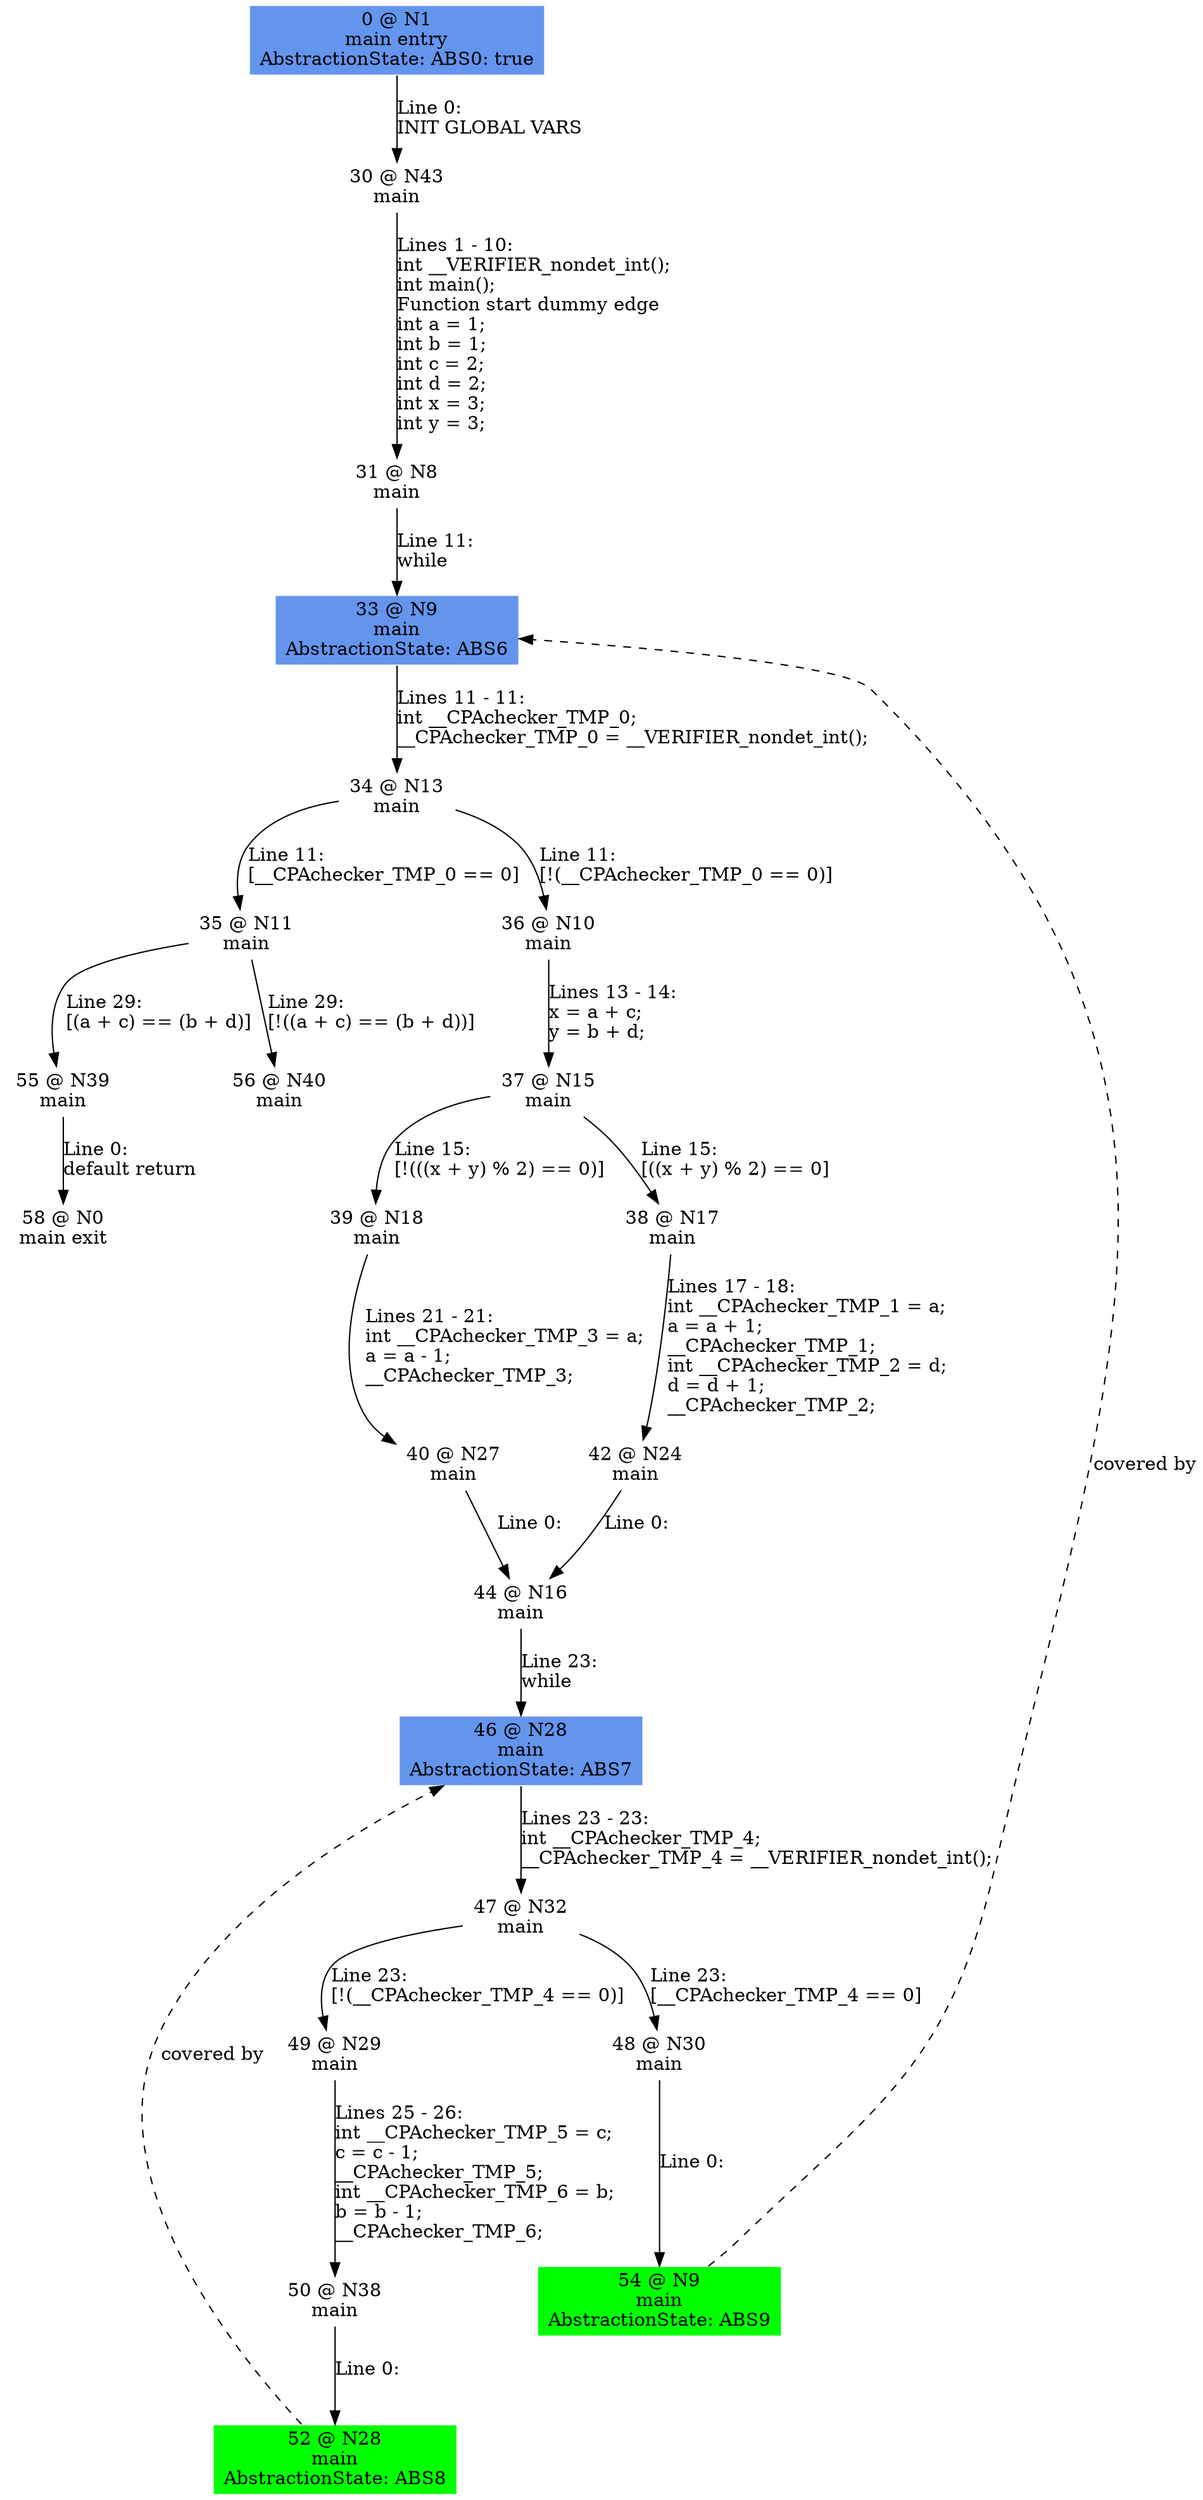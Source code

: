 digraph ARG {
node [style="filled" shape="box" color="white"]
0 [fillcolor="cornflowerblue" label="0 @ N1\nmain entry\nAbstractionState: ABS0: true\n" id="0"]
30 [label="30 @ N43\nmain\n" id="30"]
31 [label="31 @ N8\nmain\n" id="31"]
33 [fillcolor="cornflowerblue" label="33 @ N9\nmain\nAbstractionState: ABS6\n" id="33"]
34 [label="34 @ N13\nmain\n" id="34"]
36 [label="36 @ N10\nmain\n" id="36"]
37 [label="37 @ N15\nmain\n" id="37"]
39 [label="39 @ N18\nmain\n" id="39"]
40 [label="40 @ N27\nmain\n" id="40"]
44 [label="44 @ N16\nmain\n" id="44"]
46 [fillcolor="cornflowerblue" label="46 @ N28\nmain\nAbstractionState: ABS7\n" id="46"]
47 [label="47 @ N32\nmain\n" id="47"]
49 [label="49 @ N29\nmain\n" id="49"]
50 [label="50 @ N38\nmain\n" id="50"]
52 [fillcolor="green" label="52 @ N28\nmain\nAbstractionState: ABS8\n" id="52"]
48 [label="48 @ N30\nmain\n" id="48"]
54 [fillcolor="green" label="54 @ N9\nmain\nAbstractionState: ABS9\n" id="54"]
38 [label="38 @ N17\nmain\n" id="38"]
42 [label="42 @ N24\nmain\n" id="42"]
35 [label="35 @ N11\nmain\n" id="35"]
56 [label="56 @ N40\nmain\n" id="56"]
55 [label="55 @ N39\nmain\n" id="55"]
58 [label="58 @ N0\nmain exit\n" id="58"]
0 -> 30 [label="Line 0: \lINIT GLOBAL VARS\l" id="0 -> 30"]
30 -> 31 [label="Lines 1 - 10: \lint __VERIFIER_nondet_int();\lint main();\lFunction start dummy edge\lint a = 1;\lint b = 1;\lint c = 2;\lint d = 2;\lint x = 3;\lint y = 3;\l" id="30 -> 31"]
31 -> 33 [label="Line 11: \lwhile\l" id="31 -> 33"]
54 -> 33 [style="dashed" weight="0" label="covered by"]
33 -> 34 [label="Lines 11 - 11: \lint __CPAchecker_TMP_0;\l__CPAchecker_TMP_0 = __VERIFIER_nondet_int();\l" id="33 -> 34"]
34 -> 35 [label="Line 11: \l[__CPAchecker_TMP_0 == 0]\l" id="34 -> 35"]
34 -> 36 [label="Line 11: \l[!(__CPAchecker_TMP_0 == 0)]\l" id="34 -> 36"]
36 -> 37 [label="Lines 13 - 14: \lx = a + c;\ly = b + d;\l" id="36 -> 37"]
37 -> 38 [label="Line 15: \l[((x + y) % 2) == 0]\l" id="37 -> 38"]
37 -> 39 [label="Line 15: \l[!(((x + y) % 2) == 0)]\l" id="37 -> 39"]
39 -> 40 [label="Lines 21 - 21: \lint __CPAchecker_TMP_3 = a;\la = a - 1;\l__CPAchecker_TMP_3;\l" id="39 -> 40"]
40 -> 44 [label="Line 0: \l\l" id="40 -> 44"]
44 -> 46 [label="Line 23: \lwhile\l" id="44 -> 46"]
52 -> 46 [style="dashed" weight="0" label="covered by"]
46 -> 47 [label="Lines 23 - 23: \lint __CPAchecker_TMP_4;\l__CPAchecker_TMP_4 = __VERIFIER_nondet_int();\l" id="46 -> 47"]
47 -> 48 [label="Line 23: \l[__CPAchecker_TMP_4 == 0]\l" id="47 -> 48"]
47 -> 49 [label="Line 23: \l[!(__CPAchecker_TMP_4 == 0)]\l" id="47 -> 49"]
49 -> 50 [label="Lines 25 - 26: \lint __CPAchecker_TMP_5 = c;\lc = c - 1;\l__CPAchecker_TMP_5;\lint __CPAchecker_TMP_6 = b;\lb = b - 1;\l__CPAchecker_TMP_6;\l" id="49 -> 50"]
50 -> 52 [label="Line 0: \l\l" id="50 -> 52"]
48 -> 54 [label="Line 0: \l\l" id="48 -> 54"]
38 -> 42 [label="Lines 17 - 18: \lint __CPAchecker_TMP_1 = a;\la = a + 1;\l__CPAchecker_TMP_1;\lint __CPAchecker_TMP_2 = d;\ld = d + 1;\l__CPAchecker_TMP_2;\l" id="38 -> 42"]
42 -> 44 [label="Line 0: \l\l" id="42 -> 44"]
35 -> 55 [label="Line 29: \l[(a + c) == (b + d)]\l" id="35 -> 55"]
35 -> 56 [label="Line 29: \l[!((a + c) == (b + d))]\l" id="35 -> 56"]
55 -> 58 [label="Line 0: \ldefault return\l" id="55 -> 58"]
}
